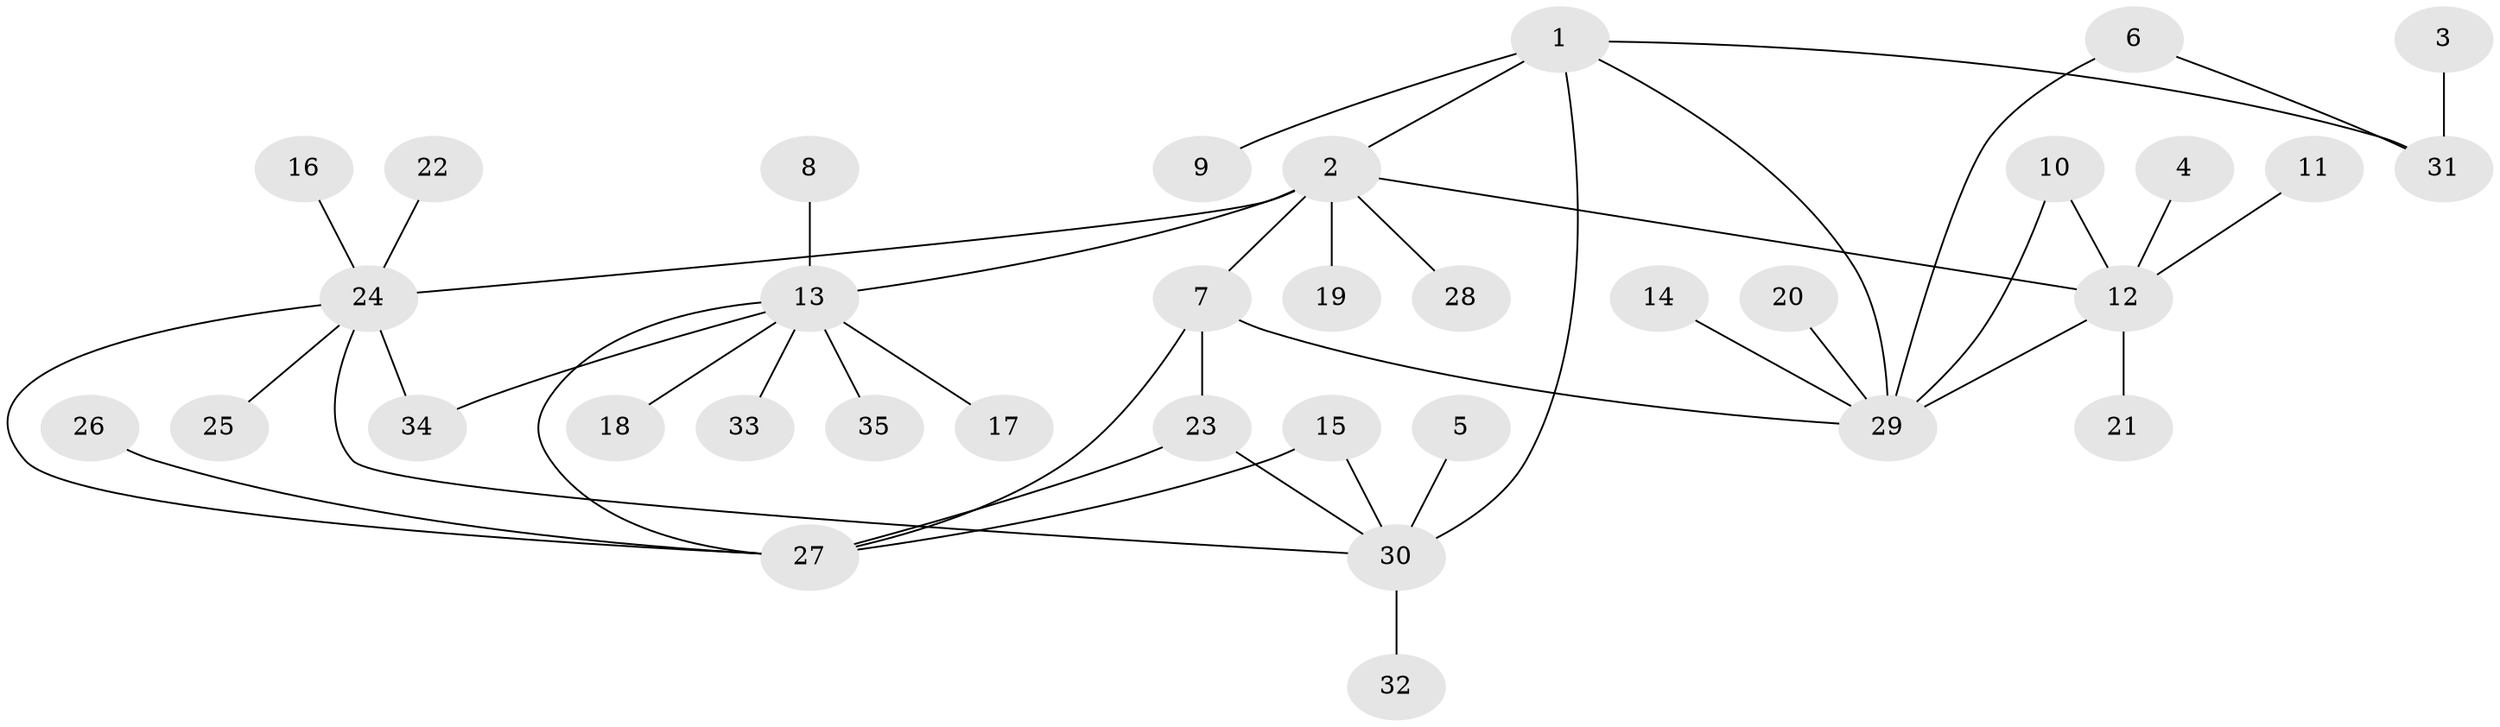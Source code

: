 // original degree distribution, {2: 0.17391304347826086, 6: 0.014492753623188406, 9: 0.043478260869565216, 11: 0.014492753623188406, 4: 0.057971014492753624, 5: 0.043478260869565216, 10: 0.014492753623188406, 3: 0.043478260869565216, 8: 0.014492753623188406, 1: 0.5797101449275363}
// Generated by graph-tools (version 1.1) at 2025/02/03/09/25 03:02:46]
// undirected, 35 vertices, 45 edges
graph export_dot {
graph [start="1"]
  node [color=gray90,style=filled];
  1;
  2;
  3;
  4;
  5;
  6;
  7;
  8;
  9;
  10;
  11;
  12;
  13;
  14;
  15;
  16;
  17;
  18;
  19;
  20;
  21;
  22;
  23;
  24;
  25;
  26;
  27;
  28;
  29;
  30;
  31;
  32;
  33;
  34;
  35;
  1 -- 2 [weight=1.0];
  1 -- 9 [weight=1.0];
  1 -- 29 [weight=1.0];
  1 -- 30 [weight=2.0];
  1 -- 31 [weight=1.0];
  2 -- 7 [weight=1.0];
  2 -- 12 [weight=2.0];
  2 -- 13 [weight=2.0];
  2 -- 19 [weight=1.0];
  2 -- 24 [weight=2.0];
  2 -- 28 [weight=1.0];
  3 -- 31 [weight=1.0];
  4 -- 12 [weight=1.0];
  5 -- 30 [weight=1.0];
  6 -- 29 [weight=1.0];
  6 -- 31 [weight=1.0];
  7 -- 23 [weight=1.0];
  7 -- 27 [weight=1.0];
  7 -- 29 [weight=1.0];
  8 -- 13 [weight=1.0];
  10 -- 12 [weight=1.0];
  10 -- 29 [weight=1.0];
  11 -- 12 [weight=1.0];
  12 -- 21 [weight=1.0];
  12 -- 29 [weight=1.0];
  13 -- 17 [weight=1.0];
  13 -- 18 [weight=1.0];
  13 -- 27 [weight=1.0];
  13 -- 33 [weight=1.0];
  13 -- 34 [weight=1.0];
  13 -- 35 [weight=1.0];
  14 -- 29 [weight=1.0];
  15 -- 27 [weight=1.0];
  15 -- 30 [weight=1.0];
  16 -- 24 [weight=1.0];
  20 -- 29 [weight=1.0];
  22 -- 24 [weight=1.0];
  23 -- 27 [weight=1.0];
  23 -- 30 [weight=1.0];
  24 -- 25 [weight=1.0];
  24 -- 27 [weight=1.0];
  24 -- 30 [weight=1.0];
  24 -- 34 [weight=1.0];
  26 -- 27 [weight=1.0];
  30 -- 32 [weight=1.0];
}
